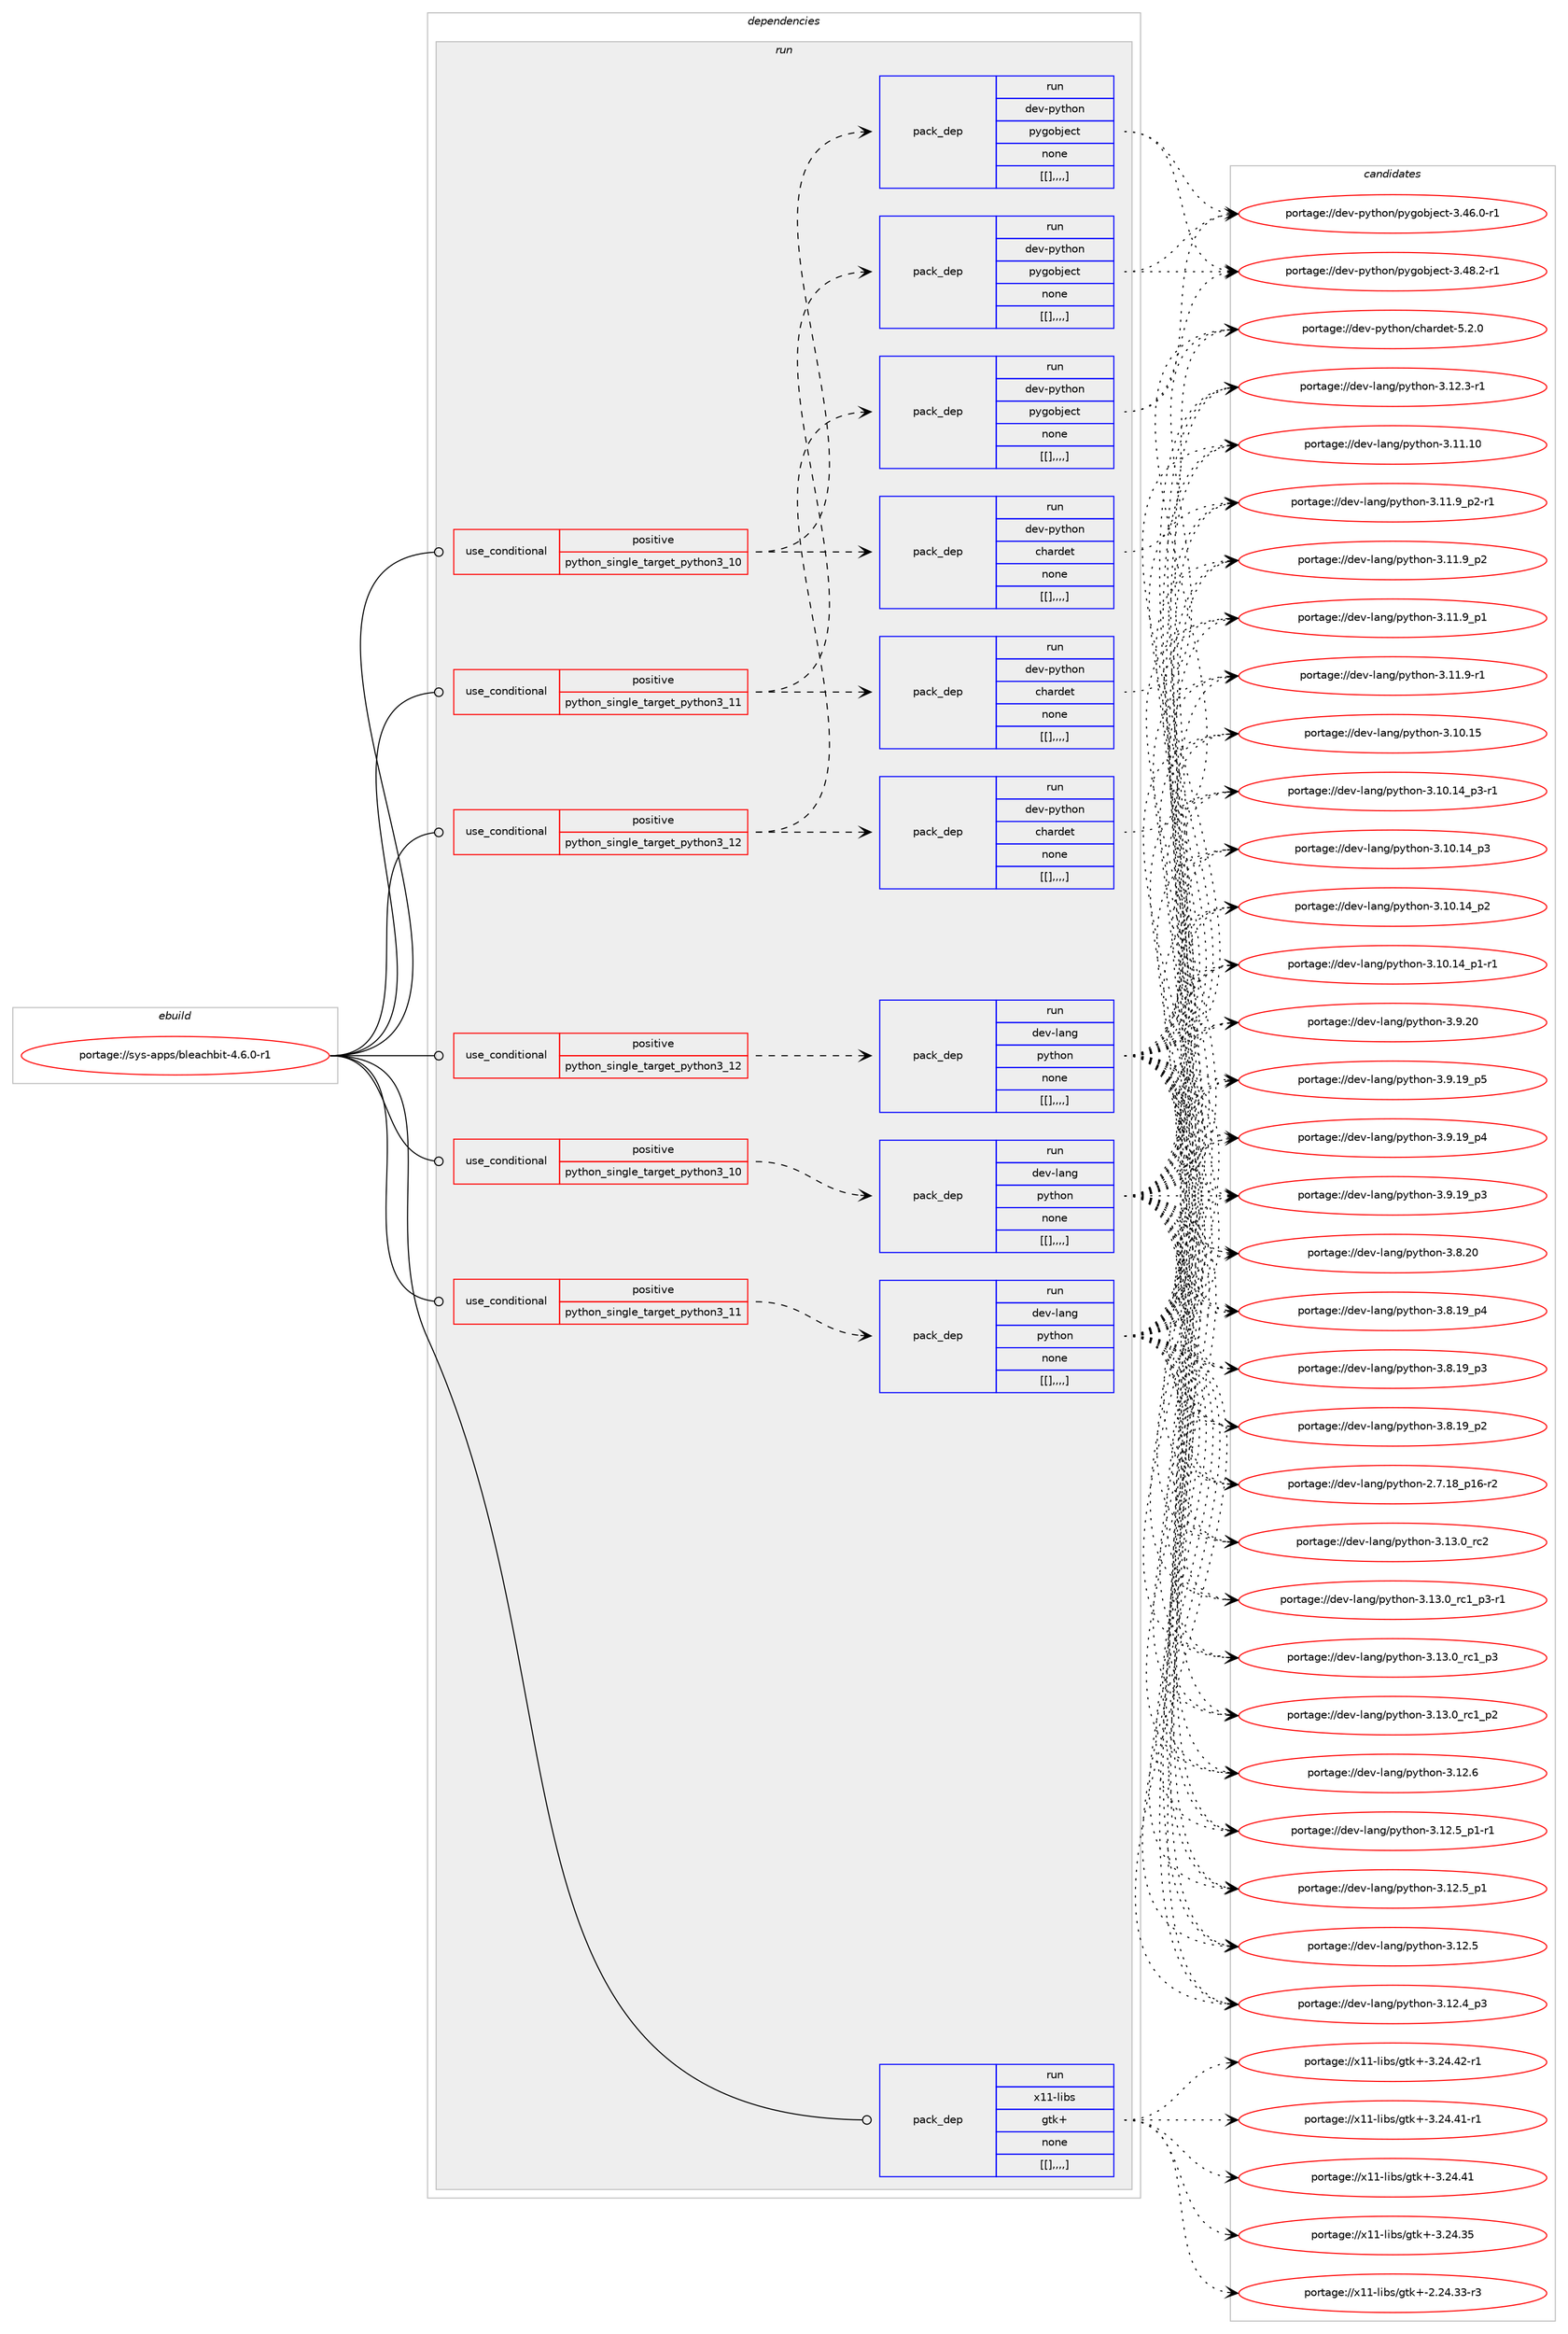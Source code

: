 digraph prolog {

# *************
# Graph options
# *************

newrank=true;
concentrate=true;
compound=true;
graph [rankdir=LR,fontname=Helvetica,fontsize=10,ranksep=1.5];#, ranksep=2.5, nodesep=0.2];
edge  [arrowhead=vee];
node  [fontname=Helvetica,fontsize=10];

# **********
# The ebuild
# **********

subgraph cluster_leftcol {
color=gray;
label=<<i>ebuild</i>>;
id [label="portage://sys-apps/bleachbit-4.6.0-r1", color=red, width=4, href="../sys-apps/bleachbit-4.6.0-r1.svg"];
}

# ****************
# The dependencies
# ****************

subgraph cluster_midcol {
color=gray;
label=<<i>dependencies</i>>;
subgraph cluster_compile {
fillcolor="#eeeeee";
style=filled;
label=<<i>compile</i>>;
}
subgraph cluster_compileandrun {
fillcolor="#eeeeee";
style=filled;
label=<<i>compile and run</i>>;
}
subgraph cluster_run {
fillcolor="#eeeeee";
style=filled;
label=<<i>run</i>>;
subgraph cond114232 {
dependency434228 [label=<<TABLE BORDER="0" CELLBORDER="1" CELLSPACING="0" CELLPADDING="4"><TR><TD ROWSPAN="3" CELLPADDING="10">use_conditional</TD></TR><TR><TD>positive</TD></TR><TR><TD>python_single_target_python3_10</TD></TR></TABLE>>, shape=none, color=red];
subgraph pack316947 {
dependency434229 [label=<<TABLE BORDER="0" CELLBORDER="1" CELLSPACING="0" CELLPADDING="4" WIDTH="220"><TR><TD ROWSPAN="6" CELLPADDING="30">pack_dep</TD></TR><TR><TD WIDTH="110">run</TD></TR><TR><TD>dev-lang</TD></TR><TR><TD>python</TD></TR><TR><TD>none</TD></TR><TR><TD>[[],,,,]</TD></TR></TABLE>>, shape=none, color=blue];
}
dependency434228:e -> dependency434229:w [weight=20,style="dashed",arrowhead="vee"];
}
id:e -> dependency434228:w [weight=20,style="solid",arrowhead="odot"];
subgraph cond114233 {
dependency434230 [label=<<TABLE BORDER="0" CELLBORDER="1" CELLSPACING="0" CELLPADDING="4"><TR><TD ROWSPAN="3" CELLPADDING="10">use_conditional</TD></TR><TR><TD>positive</TD></TR><TR><TD>python_single_target_python3_10</TD></TR></TABLE>>, shape=none, color=red];
subgraph pack316948 {
dependency434231 [label=<<TABLE BORDER="0" CELLBORDER="1" CELLSPACING="0" CELLPADDING="4" WIDTH="220"><TR><TD ROWSPAN="6" CELLPADDING="30">pack_dep</TD></TR><TR><TD WIDTH="110">run</TD></TR><TR><TD>dev-python</TD></TR><TR><TD>chardet</TD></TR><TR><TD>none</TD></TR><TR><TD>[[],,,,]</TD></TR></TABLE>>, shape=none, color=blue];
}
dependency434230:e -> dependency434231:w [weight=20,style="dashed",arrowhead="vee"];
subgraph pack316949 {
dependency434232 [label=<<TABLE BORDER="0" CELLBORDER="1" CELLSPACING="0" CELLPADDING="4" WIDTH="220"><TR><TD ROWSPAN="6" CELLPADDING="30">pack_dep</TD></TR><TR><TD WIDTH="110">run</TD></TR><TR><TD>dev-python</TD></TR><TR><TD>pygobject</TD></TR><TR><TD>none</TD></TR><TR><TD>[[],,,,]</TD></TR></TABLE>>, shape=none, color=blue];
}
dependency434230:e -> dependency434232:w [weight=20,style="dashed",arrowhead="vee"];
}
id:e -> dependency434230:w [weight=20,style="solid",arrowhead="odot"];
subgraph cond114234 {
dependency434233 [label=<<TABLE BORDER="0" CELLBORDER="1" CELLSPACING="0" CELLPADDING="4"><TR><TD ROWSPAN="3" CELLPADDING="10">use_conditional</TD></TR><TR><TD>positive</TD></TR><TR><TD>python_single_target_python3_11</TD></TR></TABLE>>, shape=none, color=red];
subgraph pack316950 {
dependency434234 [label=<<TABLE BORDER="0" CELLBORDER="1" CELLSPACING="0" CELLPADDING="4" WIDTH="220"><TR><TD ROWSPAN="6" CELLPADDING="30">pack_dep</TD></TR><TR><TD WIDTH="110">run</TD></TR><TR><TD>dev-lang</TD></TR><TR><TD>python</TD></TR><TR><TD>none</TD></TR><TR><TD>[[],,,,]</TD></TR></TABLE>>, shape=none, color=blue];
}
dependency434233:e -> dependency434234:w [weight=20,style="dashed",arrowhead="vee"];
}
id:e -> dependency434233:w [weight=20,style="solid",arrowhead="odot"];
subgraph cond114235 {
dependency434235 [label=<<TABLE BORDER="0" CELLBORDER="1" CELLSPACING="0" CELLPADDING="4"><TR><TD ROWSPAN="3" CELLPADDING="10">use_conditional</TD></TR><TR><TD>positive</TD></TR><TR><TD>python_single_target_python3_11</TD></TR></TABLE>>, shape=none, color=red];
subgraph pack316951 {
dependency434236 [label=<<TABLE BORDER="0" CELLBORDER="1" CELLSPACING="0" CELLPADDING="4" WIDTH="220"><TR><TD ROWSPAN="6" CELLPADDING="30">pack_dep</TD></TR><TR><TD WIDTH="110">run</TD></TR><TR><TD>dev-python</TD></TR><TR><TD>chardet</TD></TR><TR><TD>none</TD></TR><TR><TD>[[],,,,]</TD></TR></TABLE>>, shape=none, color=blue];
}
dependency434235:e -> dependency434236:w [weight=20,style="dashed",arrowhead="vee"];
subgraph pack316952 {
dependency434237 [label=<<TABLE BORDER="0" CELLBORDER="1" CELLSPACING="0" CELLPADDING="4" WIDTH="220"><TR><TD ROWSPAN="6" CELLPADDING="30">pack_dep</TD></TR><TR><TD WIDTH="110">run</TD></TR><TR><TD>dev-python</TD></TR><TR><TD>pygobject</TD></TR><TR><TD>none</TD></TR><TR><TD>[[],,,,]</TD></TR></TABLE>>, shape=none, color=blue];
}
dependency434235:e -> dependency434237:w [weight=20,style="dashed",arrowhead="vee"];
}
id:e -> dependency434235:w [weight=20,style="solid",arrowhead="odot"];
subgraph cond114236 {
dependency434238 [label=<<TABLE BORDER="0" CELLBORDER="1" CELLSPACING="0" CELLPADDING="4"><TR><TD ROWSPAN="3" CELLPADDING="10">use_conditional</TD></TR><TR><TD>positive</TD></TR><TR><TD>python_single_target_python3_12</TD></TR></TABLE>>, shape=none, color=red];
subgraph pack316953 {
dependency434239 [label=<<TABLE BORDER="0" CELLBORDER="1" CELLSPACING="0" CELLPADDING="4" WIDTH="220"><TR><TD ROWSPAN="6" CELLPADDING="30">pack_dep</TD></TR><TR><TD WIDTH="110">run</TD></TR><TR><TD>dev-lang</TD></TR><TR><TD>python</TD></TR><TR><TD>none</TD></TR><TR><TD>[[],,,,]</TD></TR></TABLE>>, shape=none, color=blue];
}
dependency434238:e -> dependency434239:w [weight=20,style="dashed",arrowhead="vee"];
}
id:e -> dependency434238:w [weight=20,style="solid",arrowhead="odot"];
subgraph cond114237 {
dependency434240 [label=<<TABLE BORDER="0" CELLBORDER="1" CELLSPACING="0" CELLPADDING="4"><TR><TD ROWSPAN="3" CELLPADDING="10">use_conditional</TD></TR><TR><TD>positive</TD></TR><TR><TD>python_single_target_python3_12</TD></TR></TABLE>>, shape=none, color=red];
subgraph pack316954 {
dependency434241 [label=<<TABLE BORDER="0" CELLBORDER="1" CELLSPACING="0" CELLPADDING="4" WIDTH="220"><TR><TD ROWSPAN="6" CELLPADDING="30">pack_dep</TD></TR><TR><TD WIDTH="110">run</TD></TR><TR><TD>dev-python</TD></TR><TR><TD>chardet</TD></TR><TR><TD>none</TD></TR><TR><TD>[[],,,,]</TD></TR></TABLE>>, shape=none, color=blue];
}
dependency434240:e -> dependency434241:w [weight=20,style="dashed",arrowhead="vee"];
subgraph pack316955 {
dependency434242 [label=<<TABLE BORDER="0" CELLBORDER="1" CELLSPACING="0" CELLPADDING="4" WIDTH="220"><TR><TD ROWSPAN="6" CELLPADDING="30">pack_dep</TD></TR><TR><TD WIDTH="110">run</TD></TR><TR><TD>dev-python</TD></TR><TR><TD>pygobject</TD></TR><TR><TD>none</TD></TR><TR><TD>[[],,,,]</TD></TR></TABLE>>, shape=none, color=blue];
}
dependency434240:e -> dependency434242:w [weight=20,style="dashed",arrowhead="vee"];
}
id:e -> dependency434240:w [weight=20,style="solid",arrowhead="odot"];
subgraph pack316956 {
dependency434243 [label=<<TABLE BORDER="0" CELLBORDER="1" CELLSPACING="0" CELLPADDING="4" WIDTH="220"><TR><TD ROWSPAN="6" CELLPADDING="30">pack_dep</TD></TR><TR><TD WIDTH="110">run</TD></TR><TR><TD>x11-libs</TD></TR><TR><TD>gtk+</TD></TR><TR><TD>none</TD></TR><TR><TD>[[],,,,]</TD></TR></TABLE>>, shape=none, color=blue];
}
id:e -> dependency434243:w [weight=20,style="solid",arrowhead="odot"];
}
}

# **************
# The candidates
# **************

subgraph cluster_choices {
rank=same;
color=gray;
label=<<i>candidates</i>>;

subgraph choice316947 {
color=black;
nodesep=1;
choice10010111845108971101034711212111610411111045514649514648951149950 [label="portage://dev-lang/python-3.13.0_rc2", color=red, width=4,href="../dev-lang/python-3.13.0_rc2.svg"];
choice1001011184510897110103471121211161041111104551464951464895114994995112514511449 [label="portage://dev-lang/python-3.13.0_rc1_p3-r1", color=red, width=4,href="../dev-lang/python-3.13.0_rc1_p3-r1.svg"];
choice100101118451089711010347112121116104111110455146495146489511499499511251 [label="portage://dev-lang/python-3.13.0_rc1_p3", color=red, width=4,href="../dev-lang/python-3.13.0_rc1_p3.svg"];
choice100101118451089711010347112121116104111110455146495146489511499499511250 [label="portage://dev-lang/python-3.13.0_rc1_p2", color=red, width=4,href="../dev-lang/python-3.13.0_rc1_p2.svg"];
choice10010111845108971101034711212111610411111045514649504654 [label="portage://dev-lang/python-3.12.6", color=red, width=4,href="../dev-lang/python-3.12.6.svg"];
choice1001011184510897110103471121211161041111104551464950465395112494511449 [label="portage://dev-lang/python-3.12.5_p1-r1", color=red, width=4,href="../dev-lang/python-3.12.5_p1-r1.svg"];
choice100101118451089711010347112121116104111110455146495046539511249 [label="portage://dev-lang/python-3.12.5_p1", color=red, width=4,href="../dev-lang/python-3.12.5_p1.svg"];
choice10010111845108971101034711212111610411111045514649504653 [label="portage://dev-lang/python-3.12.5", color=red, width=4,href="../dev-lang/python-3.12.5.svg"];
choice100101118451089711010347112121116104111110455146495046529511251 [label="portage://dev-lang/python-3.12.4_p3", color=red, width=4,href="../dev-lang/python-3.12.4_p3.svg"];
choice100101118451089711010347112121116104111110455146495046514511449 [label="portage://dev-lang/python-3.12.3-r1", color=red, width=4,href="../dev-lang/python-3.12.3-r1.svg"];
choice1001011184510897110103471121211161041111104551464949464948 [label="portage://dev-lang/python-3.11.10", color=red, width=4,href="../dev-lang/python-3.11.10.svg"];
choice1001011184510897110103471121211161041111104551464949465795112504511449 [label="portage://dev-lang/python-3.11.9_p2-r1", color=red, width=4,href="../dev-lang/python-3.11.9_p2-r1.svg"];
choice100101118451089711010347112121116104111110455146494946579511250 [label="portage://dev-lang/python-3.11.9_p2", color=red, width=4,href="../dev-lang/python-3.11.9_p2.svg"];
choice100101118451089711010347112121116104111110455146494946579511249 [label="portage://dev-lang/python-3.11.9_p1", color=red, width=4,href="../dev-lang/python-3.11.9_p1.svg"];
choice100101118451089711010347112121116104111110455146494946574511449 [label="portage://dev-lang/python-3.11.9-r1", color=red, width=4,href="../dev-lang/python-3.11.9-r1.svg"];
choice1001011184510897110103471121211161041111104551464948464953 [label="portage://dev-lang/python-3.10.15", color=red, width=4,href="../dev-lang/python-3.10.15.svg"];
choice100101118451089711010347112121116104111110455146494846495295112514511449 [label="portage://dev-lang/python-3.10.14_p3-r1", color=red, width=4,href="../dev-lang/python-3.10.14_p3-r1.svg"];
choice10010111845108971101034711212111610411111045514649484649529511251 [label="portage://dev-lang/python-3.10.14_p3", color=red, width=4,href="../dev-lang/python-3.10.14_p3.svg"];
choice10010111845108971101034711212111610411111045514649484649529511250 [label="portage://dev-lang/python-3.10.14_p2", color=red, width=4,href="../dev-lang/python-3.10.14_p2.svg"];
choice100101118451089711010347112121116104111110455146494846495295112494511449 [label="portage://dev-lang/python-3.10.14_p1-r1", color=red, width=4,href="../dev-lang/python-3.10.14_p1-r1.svg"];
choice10010111845108971101034711212111610411111045514657465048 [label="portage://dev-lang/python-3.9.20", color=red, width=4,href="../dev-lang/python-3.9.20.svg"];
choice100101118451089711010347112121116104111110455146574649579511253 [label="portage://dev-lang/python-3.9.19_p5", color=red, width=4,href="../dev-lang/python-3.9.19_p5.svg"];
choice100101118451089711010347112121116104111110455146574649579511252 [label="portage://dev-lang/python-3.9.19_p4", color=red, width=4,href="../dev-lang/python-3.9.19_p4.svg"];
choice100101118451089711010347112121116104111110455146574649579511251 [label="portage://dev-lang/python-3.9.19_p3", color=red, width=4,href="../dev-lang/python-3.9.19_p3.svg"];
choice10010111845108971101034711212111610411111045514656465048 [label="portage://dev-lang/python-3.8.20", color=red, width=4,href="../dev-lang/python-3.8.20.svg"];
choice100101118451089711010347112121116104111110455146564649579511252 [label="portage://dev-lang/python-3.8.19_p4", color=red, width=4,href="../dev-lang/python-3.8.19_p4.svg"];
choice100101118451089711010347112121116104111110455146564649579511251 [label="portage://dev-lang/python-3.8.19_p3", color=red, width=4,href="../dev-lang/python-3.8.19_p3.svg"];
choice100101118451089711010347112121116104111110455146564649579511250 [label="portage://dev-lang/python-3.8.19_p2", color=red, width=4,href="../dev-lang/python-3.8.19_p2.svg"];
choice100101118451089711010347112121116104111110455046554649569511249544511450 [label="portage://dev-lang/python-2.7.18_p16-r2", color=red, width=4,href="../dev-lang/python-2.7.18_p16-r2.svg"];
dependency434229:e -> choice10010111845108971101034711212111610411111045514649514648951149950:w [style=dotted,weight="100"];
dependency434229:e -> choice1001011184510897110103471121211161041111104551464951464895114994995112514511449:w [style=dotted,weight="100"];
dependency434229:e -> choice100101118451089711010347112121116104111110455146495146489511499499511251:w [style=dotted,weight="100"];
dependency434229:e -> choice100101118451089711010347112121116104111110455146495146489511499499511250:w [style=dotted,weight="100"];
dependency434229:e -> choice10010111845108971101034711212111610411111045514649504654:w [style=dotted,weight="100"];
dependency434229:e -> choice1001011184510897110103471121211161041111104551464950465395112494511449:w [style=dotted,weight="100"];
dependency434229:e -> choice100101118451089711010347112121116104111110455146495046539511249:w [style=dotted,weight="100"];
dependency434229:e -> choice10010111845108971101034711212111610411111045514649504653:w [style=dotted,weight="100"];
dependency434229:e -> choice100101118451089711010347112121116104111110455146495046529511251:w [style=dotted,weight="100"];
dependency434229:e -> choice100101118451089711010347112121116104111110455146495046514511449:w [style=dotted,weight="100"];
dependency434229:e -> choice1001011184510897110103471121211161041111104551464949464948:w [style=dotted,weight="100"];
dependency434229:e -> choice1001011184510897110103471121211161041111104551464949465795112504511449:w [style=dotted,weight="100"];
dependency434229:e -> choice100101118451089711010347112121116104111110455146494946579511250:w [style=dotted,weight="100"];
dependency434229:e -> choice100101118451089711010347112121116104111110455146494946579511249:w [style=dotted,weight="100"];
dependency434229:e -> choice100101118451089711010347112121116104111110455146494946574511449:w [style=dotted,weight="100"];
dependency434229:e -> choice1001011184510897110103471121211161041111104551464948464953:w [style=dotted,weight="100"];
dependency434229:e -> choice100101118451089711010347112121116104111110455146494846495295112514511449:w [style=dotted,weight="100"];
dependency434229:e -> choice10010111845108971101034711212111610411111045514649484649529511251:w [style=dotted,weight="100"];
dependency434229:e -> choice10010111845108971101034711212111610411111045514649484649529511250:w [style=dotted,weight="100"];
dependency434229:e -> choice100101118451089711010347112121116104111110455146494846495295112494511449:w [style=dotted,weight="100"];
dependency434229:e -> choice10010111845108971101034711212111610411111045514657465048:w [style=dotted,weight="100"];
dependency434229:e -> choice100101118451089711010347112121116104111110455146574649579511253:w [style=dotted,weight="100"];
dependency434229:e -> choice100101118451089711010347112121116104111110455146574649579511252:w [style=dotted,weight="100"];
dependency434229:e -> choice100101118451089711010347112121116104111110455146574649579511251:w [style=dotted,weight="100"];
dependency434229:e -> choice10010111845108971101034711212111610411111045514656465048:w [style=dotted,weight="100"];
dependency434229:e -> choice100101118451089711010347112121116104111110455146564649579511252:w [style=dotted,weight="100"];
dependency434229:e -> choice100101118451089711010347112121116104111110455146564649579511251:w [style=dotted,weight="100"];
dependency434229:e -> choice100101118451089711010347112121116104111110455146564649579511250:w [style=dotted,weight="100"];
dependency434229:e -> choice100101118451089711010347112121116104111110455046554649569511249544511450:w [style=dotted,weight="100"];
}
subgraph choice316948 {
color=black;
nodesep=1;
choice10010111845112121116104111110479910497114100101116455346504648 [label="portage://dev-python/chardet-5.2.0", color=red, width=4,href="../dev-python/chardet-5.2.0.svg"];
dependency434231:e -> choice10010111845112121116104111110479910497114100101116455346504648:w [style=dotted,weight="100"];
}
subgraph choice316949 {
color=black;
nodesep=1;
choice10010111845112121116104111110471121211031119810610199116455146525646504511449 [label="portage://dev-python/pygobject-3.48.2-r1", color=red, width=4,href="../dev-python/pygobject-3.48.2-r1.svg"];
choice10010111845112121116104111110471121211031119810610199116455146525446484511449 [label="portage://dev-python/pygobject-3.46.0-r1", color=red, width=4,href="../dev-python/pygobject-3.46.0-r1.svg"];
dependency434232:e -> choice10010111845112121116104111110471121211031119810610199116455146525646504511449:w [style=dotted,weight="100"];
dependency434232:e -> choice10010111845112121116104111110471121211031119810610199116455146525446484511449:w [style=dotted,weight="100"];
}
subgraph choice316950 {
color=black;
nodesep=1;
choice10010111845108971101034711212111610411111045514649514648951149950 [label="portage://dev-lang/python-3.13.0_rc2", color=red, width=4,href="../dev-lang/python-3.13.0_rc2.svg"];
choice1001011184510897110103471121211161041111104551464951464895114994995112514511449 [label="portage://dev-lang/python-3.13.0_rc1_p3-r1", color=red, width=4,href="../dev-lang/python-3.13.0_rc1_p3-r1.svg"];
choice100101118451089711010347112121116104111110455146495146489511499499511251 [label="portage://dev-lang/python-3.13.0_rc1_p3", color=red, width=4,href="../dev-lang/python-3.13.0_rc1_p3.svg"];
choice100101118451089711010347112121116104111110455146495146489511499499511250 [label="portage://dev-lang/python-3.13.0_rc1_p2", color=red, width=4,href="../dev-lang/python-3.13.0_rc1_p2.svg"];
choice10010111845108971101034711212111610411111045514649504654 [label="portage://dev-lang/python-3.12.6", color=red, width=4,href="../dev-lang/python-3.12.6.svg"];
choice1001011184510897110103471121211161041111104551464950465395112494511449 [label="portage://dev-lang/python-3.12.5_p1-r1", color=red, width=4,href="../dev-lang/python-3.12.5_p1-r1.svg"];
choice100101118451089711010347112121116104111110455146495046539511249 [label="portage://dev-lang/python-3.12.5_p1", color=red, width=4,href="../dev-lang/python-3.12.5_p1.svg"];
choice10010111845108971101034711212111610411111045514649504653 [label="portage://dev-lang/python-3.12.5", color=red, width=4,href="../dev-lang/python-3.12.5.svg"];
choice100101118451089711010347112121116104111110455146495046529511251 [label="portage://dev-lang/python-3.12.4_p3", color=red, width=4,href="../dev-lang/python-3.12.4_p3.svg"];
choice100101118451089711010347112121116104111110455146495046514511449 [label="portage://dev-lang/python-3.12.3-r1", color=red, width=4,href="../dev-lang/python-3.12.3-r1.svg"];
choice1001011184510897110103471121211161041111104551464949464948 [label="portage://dev-lang/python-3.11.10", color=red, width=4,href="../dev-lang/python-3.11.10.svg"];
choice1001011184510897110103471121211161041111104551464949465795112504511449 [label="portage://dev-lang/python-3.11.9_p2-r1", color=red, width=4,href="../dev-lang/python-3.11.9_p2-r1.svg"];
choice100101118451089711010347112121116104111110455146494946579511250 [label="portage://dev-lang/python-3.11.9_p2", color=red, width=4,href="../dev-lang/python-3.11.9_p2.svg"];
choice100101118451089711010347112121116104111110455146494946579511249 [label="portage://dev-lang/python-3.11.9_p1", color=red, width=4,href="../dev-lang/python-3.11.9_p1.svg"];
choice100101118451089711010347112121116104111110455146494946574511449 [label="portage://dev-lang/python-3.11.9-r1", color=red, width=4,href="../dev-lang/python-3.11.9-r1.svg"];
choice1001011184510897110103471121211161041111104551464948464953 [label="portage://dev-lang/python-3.10.15", color=red, width=4,href="../dev-lang/python-3.10.15.svg"];
choice100101118451089711010347112121116104111110455146494846495295112514511449 [label="portage://dev-lang/python-3.10.14_p3-r1", color=red, width=4,href="../dev-lang/python-3.10.14_p3-r1.svg"];
choice10010111845108971101034711212111610411111045514649484649529511251 [label="portage://dev-lang/python-3.10.14_p3", color=red, width=4,href="../dev-lang/python-3.10.14_p3.svg"];
choice10010111845108971101034711212111610411111045514649484649529511250 [label="portage://dev-lang/python-3.10.14_p2", color=red, width=4,href="../dev-lang/python-3.10.14_p2.svg"];
choice100101118451089711010347112121116104111110455146494846495295112494511449 [label="portage://dev-lang/python-3.10.14_p1-r1", color=red, width=4,href="../dev-lang/python-3.10.14_p1-r1.svg"];
choice10010111845108971101034711212111610411111045514657465048 [label="portage://dev-lang/python-3.9.20", color=red, width=4,href="../dev-lang/python-3.9.20.svg"];
choice100101118451089711010347112121116104111110455146574649579511253 [label="portage://dev-lang/python-3.9.19_p5", color=red, width=4,href="../dev-lang/python-3.9.19_p5.svg"];
choice100101118451089711010347112121116104111110455146574649579511252 [label="portage://dev-lang/python-3.9.19_p4", color=red, width=4,href="../dev-lang/python-3.9.19_p4.svg"];
choice100101118451089711010347112121116104111110455146574649579511251 [label="portage://dev-lang/python-3.9.19_p3", color=red, width=4,href="../dev-lang/python-3.9.19_p3.svg"];
choice10010111845108971101034711212111610411111045514656465048 [label="portage://dev-lang/python-3.8.20", color=red, width=4,href="../dev-lang/python-3.8.20.svg"];
choice100101118451089711010347112121116104111110455146564649579511252 [label="portage://dev-lang/python-3.8.19_p4", color=red, width=4,href="../dev-lang/python-3.8.19_p4.svg"];
choice100101118451089711010347112121116104111110455146564649579511251 [label="portage://dev-lang/python-3.8.19_p3", color=red, width=4,href="../dev-lang/python-3.8.19_p3.svg"];
choice100101118451089711010347112121116104111110455146564649579511250 [label="portage://dev-lang/python-3.8.19_p2", color=red, width=4,href="../dev-lang/python-3.8.19_p2.svg"];
choice100101118451089711010347112121116104111110455046554649569511249544511450 [label="portage://dev-lang/python-2.7.18_p16-r2", color=red, width=4,href="../dev-lang/python-2.7.18_p16-r2.svg"];
dependency434234:e -> choice10010111845108971101034711212111610411111045514649514648951149950:w [style=dotted,weight="100"];
dependency434234:e -> choice1001011184510897110103471121211161041111104551464951464895114994995112514511449:w [style=dotted,weight="100"];
dependency434234:e -> choice100101118451089711010347112121116104111110455146495146489511499499511251:w [style=dotted,weight="100"];
dependency434234:e -> choice100101118451089711010347112121116104111110455146495146489511499499511250:w [style=dotted,weight="100"];
dependency434234:e -> choice10010111845108971101034711212111610411111045514649504654:w [style=dotted,weight="100"];
dependency434234:e -> choice1001011184510897110103471121211161041111104551464950465395112494511449:w [style=dotted,weight="100"];
dependency434234:e -> choice100101118451089711010347112121116104111110455146495046539511249:w [style=dotted,weight="100"];
dependency434234:e -> choice10010111845108971101034711212111610411111045514649504653:w [style=dotted,weight="100"];
dependency434234:e -> choice100101118451089711010347112121116104111110455146495046529511251:w [style=dotted,weight="100"];
dependency434234:e -> choice100101118451089711010347112121116104111110455146495046514511449:w [style=dotted,weight="100"];
dependency434234:e -> choice1001011184510897110103471121211161041111104551464949464948:w [style=dotted,weight="100"];
dependency434234:e -> choice1001011184510897110103471121211161041111104551464949465795112504511449:w [style=dotted,weight="100"];
dependency434234:e -> choice100101118451089711010347112121116104111110455146494946579511250:w [style=dotted,weight="100"];
dependency434234:e -> choice100101118451089711010347112121116104111110455146494946579511249:w [style=dotted,weight="100"];
dependency434234:e -> choice100101118451089711010347112121116104111110455146494946574511449:w [style=dotted,weight="100"];
dependency434234:e -> choice1001011184510897110103471121211161041111104551464948464953:w [style=dotted,weight="100"];
dependency434234:e -> choice100101118451089711010347112121116104111110455146494846495295112514511449:w [style=dotted,weight="100"];
dependency434234:e -> choice10010111845108971101034711212111610411111045514649484649529511251:w [style=dotted,weight="100"];
dependency434234:e -> choice10010111845108971101034711212111610411111045514649484649529511250:w [style=dotted,weight="100"];
dependency434234:e -> choice100101118451089711010347112121116104111110455146494846495295112494511449:w [style=dotted,weight="100"];
dependency434234:e -> choice10010111845108971101034711212111610411111045514657465048:w [style=dotted,weight="100"];
dependency434234:e -> choice100101118451089711010347112121116104111110455146574649579511253:w [style=dotted,weight="100"];
dependency434234:e -> choice100101118451089711010347112121116104111110455146574649579511252:w [style=dotted,weight="100"];
dependency434234:e -> choice100101118451089711010347112121116104111110455146574649579511251:w [style=dotted,weight="100"];
dependency434234:e -> choice10010111845108971101034711212111610411111045514656465048:w [style=dotted,weight="100"];
dependency434234:e -> choice100101118451089711010347112121116104111110455146564649579511252:w [style=dotted,weight="100"];
dependency434234:e -> choice100101118451089711010347112121116104111110455146564649579511251:w [style=dotted,weight="100"];
dependency434234:e -> choice100101118451089711010347112121116104111110455146564649579511250:w [style=dotted,weight="100"];
dependency434234:e -> choice100101118451089711010347112121116104111110455046554649569511249544511450:w [style=dotted,weight="100"];
}
subgraph choice316951 {
color=black;
nodesep=1;
choice10010111845112121116104111110479910497114100101116455346504648 [label="portage://dev-python/chardet-5.2.0", color=red, width=4,href="../dev-python/chardet-5.2.0.svg"];
dependency434236:e -> choice10010111845112121116104111110479910497114100101116455346504648:w [style=dotted,weight="100"];
}
subgraph choice316952 {
color=black;
nodesep=1;
choice10010111845112121116104111110471121211031119810610199116455146525646504511449 [label="portage://dev-python/pygobject-3.48.2-r1", color=red, width=4,href="../dev-python/pygobject-3.48.2-r1.svg"];
choice10010111845112121116104111110471121211031119810610199116455146525446484511449 [label="portage://dev-python/pygobject-3.46.0-r1", color=red, width=4,href="../dev-python/pygobject-3.46.0-r1.svg"];
dependency434237:e -> choice10010111845112121116104111110471121211031119810610199116455146525646504511449:w [style=dotted,weight="100"];
dependency434237:e -> choice10010111845112121116104111110471121211031119810610199116455146525446484511449:w [style=dotted,weight="100"];
}
subgraph choice316953 {
color=black;
nodesep=1;
choice10010111845108971101034711212111610411111045514649514648951149950 [label="portage://dev-lang/python-3.13.0_rc2", color=red, width=4,href="../dev-lang/python-3.13.0_rc2.svg"];
choice1001011184510897110103471121211161041111104551464951464895114994995112514511449 [label="portage://dev-lang/python-3.13.0_rc1_p3-r1", color=red, width=4,href="../dev-lang/python-3.13.0_rc1_p3-r1.svg"];
choice100101118451089711010347112121116104111110455146495146489511499499511251 [label="portage://dev-lang/python-3.13.0_rc1_p3", color=red, width=4,href="../dev-lang/python-3.13.0_rc1_p3.svg"];
choice100101118451089711010347112121116104111110455146495146489511499499511250 [label="portage://dev-lang/python-3.13.0_rc1_p2", color=red, width=4,href="../dev-lang/python-3.13.0_rc1_p2.svg"];
choice10010111845108971101034711212111610411111045514649504654 [label="portage://dev-lang/python-3.12.6", color=red, width=4,href="../dev-lang/python-3.12.6.svg"];
choice1001011184510897110103471121211161041111104551464950465395112494511449 [label="portage://dev-lang/python-3.12.5_p1-r1", color=red, width=4,href="../dev-lang/python-3.12.5_p1-r1.svg"];
choice100101118451089711010347112121116104111110455146495046539511249 [label="portage://dev-lang/python-3.12.5_p1", color=red, width=4,href="../dev-lang/python-3.12.5_p1.svg"];
choice10010111845108971101034711212111610411111045514649504653 [label="portage://dev-lang/python-3.12.5", color=red, width=4,href="../dev-lang/python-3.12.5.svg"];
choice100101118451089711010347112121116104111110455146495046529511251 [label="portage://dev-lang/python-3.12.4_p3", color=red, width=4,href="../dev-lang/python-3.12.4_p3.svg"];
choice100101118451089711010347112121116104111110455146495046514511449 [label="portage://dev-lang/python-3.12.3-r1", color=red, width=4,href="../dev-lang/python-3.12.3-r1.svg"];
choice1001011184510897110103471121211161041111104551464949464948 [label="portage://dev-lang/python-3.11.10", color=red, width=4,href="../dev-lang/python-3.11.10.svg"];
choice1001011184510897110103471121211161041111104551464949465795112504511449 [label="portage://dev-lang/python-3.11.9_p2-r1", color=red, width=4,href="../dev-lang/python-3.11.9_p2-r1.svg"];
choice100101118451089711010347112121116104111110455146494946579511250 [label="portage://dev-lang/python-3.11.9_p2", color=red, width=4,href="../dev-lang/python-3.11.9_p2.svg"];
choice100101118451089711010347112121116104111110455146494946579511249 [label="portage://dev-lang/python-3.11.9_p1", color=red, width=4,href="../dev-lang/python-3.11.9_p1.svg"];
choice100101118451089711010347112121116104111110455146494946574511449 [label="portage://dev-lang/python-3.11.9-r1", color=red, width=4,href="../dev-lang/python-3.11.9-r1.svg"];
choice1001011184510897110103471121211161041111104551464948464953 [label="portage://dev-lang/python-3.10.15", color=red, width=4,href="../dev-lang/python-3.10.15.svg"];
choice100101118451089711010347112121116104111110455146494846495295112514511449 [label="portage://dev-lang/python-3.10.14_p3-r1", color=red, width=4,href="../dev-lang/python-3.10.14_p3-r1.svg"];
choice10010111845108971101034711212111610411111045514649484649529511251 [label="portage://dev-lang/python-3.10.14_p3", color=red, width=4,href="../dev-lang/python-3.10.14_p3.svg"];
choice10010111845108971101034711212111610411111045514649484649529511250 [label="portage://dev-lang/python-3.10.14_p2", color=red, width=4,href="../dev-lang/python-3.10.14_p2.svg"];
choice100101118451089711010347112121116104111110455146494846495295112494511449 [label="portage://dev-lang/python-3.10.14_p1-r1", color=red, width=4,href="../dev-lang/python-3.10.14_p1-r1.svg"];
choice10010111845108971101034711212111610411111045514657465048 [label="portage://dev-lang/python-3.9.20", color=red, width=4,href="../dev-lang/python-3.9.20.svg"];
choice100101118451089711010347112121116104111110455146574649579511253 [label="portage://dev-lang/python-3.9.19_p5", color=red, width=4,href="../dev-lang/python-3.9.19_p5.svg"];
choice100101118451089711010347112121116104111110455146574649579511252 [label="portage://dev-lang/python-3.9.19_p4", color=red, width=4,href="../dev-lang/python-3.9.19_p4.svg"];
choice100101118451089711010347112121116104111110455146574649579511251 [label="portage://dev-lang/python-3.9.19_p3", color=red, width=4,href="../dev-lang/python-3.9.19_p3.svg"];
choice10010111845108971101034711212111610411111045514656465048 [label="portage://dev-lang/python-3.8.20", color=red, width=4,href="../dev-lang/python-3.8.20.svg"];
choice100101118451089711010347112121116104111110455146564649579511252 [label="portage://dev-lang/python-3.8.19_p4", color=red, width=4,href="../dev-lang/python-3.8.19_p4.svg"];
choice100101118451089711010347112121116104111110455146564649579511251 [label="portage://dev-lang/python-3.8.19_p3", color=red, width=4,href="../dev-lang/python-3.8.19_p3.svg"];
choice100101118451089711010347112121116104111110455146564649579511250 [label="portage://dev-lang/python-3.8.19_p2", color=red, width=4,href="../dev-lang/python-3.8.19_p2.svg"];
choice100101118451089711010347112121116104111110455046554649569511249544511450 [label="portage://dev-lang/python-2.7.18_p16-r2", color=red, width=4,href="../dev-lang/python-2.7.18_p16-r2.svg"];
dependency434239:e -> choice10010111845108971101034711212111610411111045514649514648951149950:w [style=dotted,weight="100"];
dependency434239:e -> choice1001011184510897110103471121211161041111104551464951464895114994995112514511449:w [style=dotted,weight="100"];
dependency434239:e -> choice100101118451089711010347112121116104111110455146495146489511499499511251:w [style=dotted,weight="100"];
dependency434239:e -> choice100101118451089711010347112121116104111110455146495146489511499499511250:w [style=dotted,weight="100"];
dependency434239:e -> choice10010111845108971101034711212111610411111045514649504654:w [style=dotted,weight="100"];
dependency434239:e -> choice1001011184510897110103471121211161041111104551464950465395112494511449:w [style=dotted,weight="100"];
dependency434239:e -> choice100101118451089711010347112121116104111110455146495046539511249:w [style=dotted,weight="100"];
dependency434239:e -> choice10010111845108971101034711212111610411111045514649504653:w [style=dotted,weight="100"];
dependency434239:e -> choice100101118451089711010347112121116104111110455146495046529511251:w [style=dotted,weight="100"];
dependency434239:e -> choice100101118451089711010347112121116104111110455146495046514511449:w [style=dotted,weight="100"];
dependency434239:e -> choice1001011184510897110103471121211161041111104551464949464948:w [style=dotted,weight="100"];
dependency434239:e -> choice1001011184510897110103471121211161041111104551464949465795112504511449:w [style=dotted,weight="100"];
dependency434239:e -> choice100101118451089711010347112121116104111110455146494946579511250:w [style=dotted,weight="100"];
dependency434239:e -> choice100101118451089711010347112121116104111110455146494946579511249:w [style=dotted,weight="100"];
dependency434239:e -> choice100101118451089711010347112121116104111110455146494946574511449:w [style=dotted,weight="100"];
dependency434239:e -> choice1001011184510897110103471121211161041111104551464948464953:w [style=dotted,weight="100"];
dependency434239:e -> choice100101118451089711010347112121116104111110455146494846495295112514511449:w [style=dotted,weight="100"];
dependency434239:e -> choice10010111845108971101034711212111610411111045514649484649529511251:w [style=dotted,weight="100"];
dependency434239:e -> choice10010111845108971101034711212111610411111045514649484649529511250:w [style=dotted,weight="100"];
dependency434239:e -> choice100101118451089711010347112121116104111110455146494846495295112494511449:w [style=dotted,weight="100"];
dependency434239:e -> choice10010111845108971101034711212111610411111045514657465048:w [style=dotted,weight="100"];
dependency434239:e -> choice100101118451089711010347112121116104111110455146574649579511253:w [style=dotted,weight="100"];
dependency434239:e -> choice100101118451089711010347112121116104111110455146574649579511252:w [style=dotted,weight="100"];
dependency434239:e -> choice100101118451089711010347112121116104111110455146574649579511251:w [style=dotted,weight="100"];
dependency434239:e -> choice10010111845108971101034711212111610411111045514656465048:w [style=dotted,weight="100"];
dependency434239:e -> choice100101118451089711010347112121116104111110455146564649579511252:w [style=dotted,weight="100"];
dependency434239:e -> choice100101118451089711010347112121116104111110455146564649579511251:w [style=dotted,weight="100"];
dependency434239:e -> choice100101118451089711010347112121116104111110455146564649579511250:w [style=dotted,weight="100"];
dependency434239:e -> choice100101118451089711010347112121116104111110455046554649569511249544511450:w [style=dotted,weight="100"];
}
subgraph choice316954 {
color=black;
nodesep=1;
choice10010111845112121116104111110479910497114100101116455346504648 [label="portage://dev-python/chardet-5.2.0", color=red, width=4,href="../dev-python/chardet-5.2.0.svg"];
dependency434241:e -> choice10010111845112121116104111110479910497114100101116455346504648:w [style=dotted,weight="100"];
}
subgraph choice316955 {
color=black;
nodesep=1;
choice10010111845112121116104111110471121211031119810610199116455146525646504511449 [label="portage://dev-python/pygobject-3.48.2-r1", color=red, width=4,href="../dev-python/pygobject-3.48.2-r1.svg"];
choice10010111845112121116104111110471121211031119810610199116455146525446484511449 [label="portage://dev-python/pygobject-3.46.0-r1", color=red, width=4,href="../dev-python/pygobject-3.46.0-r1.svg"];
dependency434242:e -> choice10010111845112121116104111110471121211031119810610199116455146525646504511449:w [style=dotted,weight="100"];
dependency434242:e -> choice10010111845112121116104111110471121211031119810610199116455146525446484511449:w [style=dotted,weight="100"];
}
subgraph choice316956 {
color=black;
nodesep=1;
choice12049494510810598115471031161074345514650524652504511449 [label="portage://x11-libs/gtk+-3.24.42-r1", color=red, width=4,href="../x11-libs/gtk+-3.24.42-r1.svg"];
choice12049494510810598115471031161074345514650524652494511449 [label="portage://x11-libs/gtk+-3.24.41-r1", color=red, width=4,href="../x11-libs/gtk+-3.24.41-r1.svg"];
choice1204949451081059811547103116107434551465052465249 [label="portage://x11-libs/gtk+-3.24.41", color=red, width=4,href="../x11-libs/gtk+-3.24.41.svg"];
choice1204949451081059811547103116107434551465052465153 [label="portage://x11-libs/gtk+-3.24.35", color=red, width=4,href="../x11-libs/gtk+-3.24.35.svg"];
choice12049494510810598115471031161074345504650524651514511451 [label="portage://x11-libs/gtk+-2.24.33-r3", color=red, width=4,href="../x11-libs/gtk+-2.24.33-r3.svg"];
dependency434243:e -> choice12049494510810598115471031161074345514650524652504511449:w [style=dotted,weight="100"];
dependency434243:e -> choice12049494510810598115471031161074345514650524652494511449:w [style=dotted,weight="100"];
dependency434243:e -> choice1204949451081059811547103116107434551465052465249:w [style=dotted,weight="100"];
dependency434243:e -> choice1204949451081059811547103116107434551465052465153:w [style=dotted,weight="100"];
dependency434243:e -> choice12049494510810598115471031161074345504650524651514511451:w [style=dotted,weight="100"];
}
}

}
